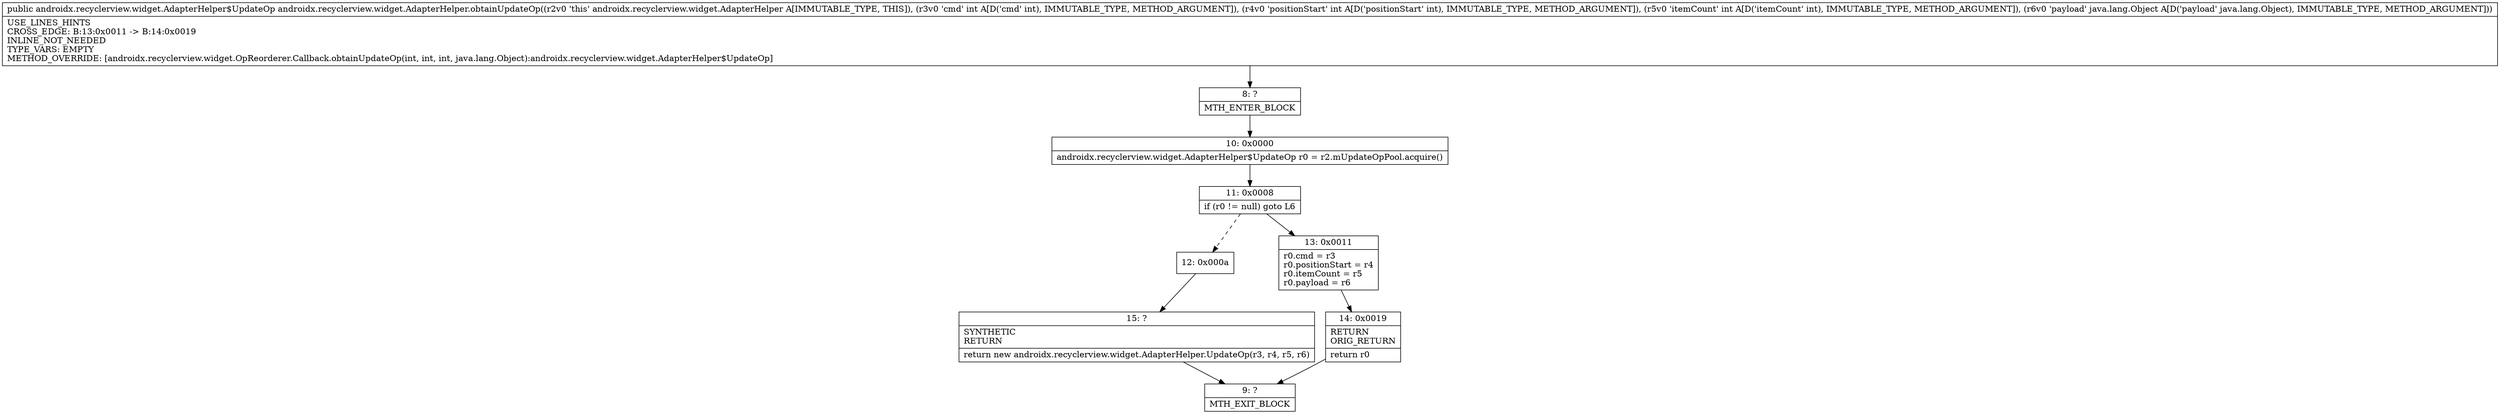 digraph "CFG forandroidx.recyclerview.widget.AdapterHelper.obtainUpdateOp(IIILjava\/lang\/Object;)Landroidx\/recyclerview\/widget\/AdapterHelper$UpdateOp;" {
Node_8 [shape=record,label="{8\:\ ?|MTH_ENTER_BLOCK\l}"];
Node_10 [shape=record,label="{10\:\ 0x0000|androidx.recyclerview.widget.AdapterHelper$UpdateOp r0 = r2.mUpdateOpPool.acquire()\l}"];
Node_11 [shape=record,label="{11\:\ 0x0008|if (r0 != null) goto L6\l}"];
Node_12 [shape=record,label="{12\:\ 0x000a}"];
Node_15 [shape=record,label="{15\:\ ?|SYNTHETIC\lRETURN\l|return new androidx.recyclerview.widget.AdapterHelper.UpdateOp(r3, r4, r5, r6)\l}"];
Node_9 [shape=record,label="{9\:\ ?|MTH_EXIT_BLOCK\l}"];
Node_13 [shape=record,label="{13\:\ 0x0011|r0.cmd = r3\lr0.positionStart = r4\lr0.itemCount = r5\lr0.payload = r6\l}"];
Node_14 [shape=record,label="{14\:\ 0x0019|RETURN\lORIG_RETURN\l|return r0\l}"];
MethodNode[shape=record,label="{public androidx.recyclerview.widget.AdapterHelper$UpdateOp androidx.recyclerview.widget.AdapterHelper.obtainUpdateOp((r2v0 'this' androidx.recyclerview.widget.AdapterHelper A[IMMUTABLE_TYPE, THIS]), (r3v0 'cmd' int A[D('cmd' int), IMMUTABLE_TYPE, METHOD_ARGUMENT]), (r4v0 'positionStart' int A[D('positionStart' int), IMMUTABLE_TYPE, METHOD_ARGUMENT]), (r5v0 'itemCount' int A[D('itemCount' int), IMMUTABLE_TYPE, METHOD_ARGUMENT]), (r6v0 'payload' java.lang.Object A[D('payload' java.lang.Object), IMMUTABLE_TYPE, METHOD_ARGUMENT]))  | USE_LINES_HINTS\lCROSS_EDGE: B:13:0x0011 \-\> B:14:0x0019\lINLINE_NOT_NEEDED\lTYPE_VARS: EMPTY\lMETHOD_OVERRIDE: [androidx.recyclerview.widget.OpReorderer.Callback.obtainUpdateOp(int, int, int, java.lang.Object):androidx.recyclerview.widget.AdapterHelper$UpdateOp]\l}"];
MethodNode -> Node_8;Node_8 -> Node_10;
Node_10 -> Node_11;
Node_11 -> Node_12[style=dashed];
Node_11 -> Node_13;
Node_12 -> Node_15;
Node_15 -> Node_9;
Node_13 -> Node_14;
Node_14 -> Node_9;
}

